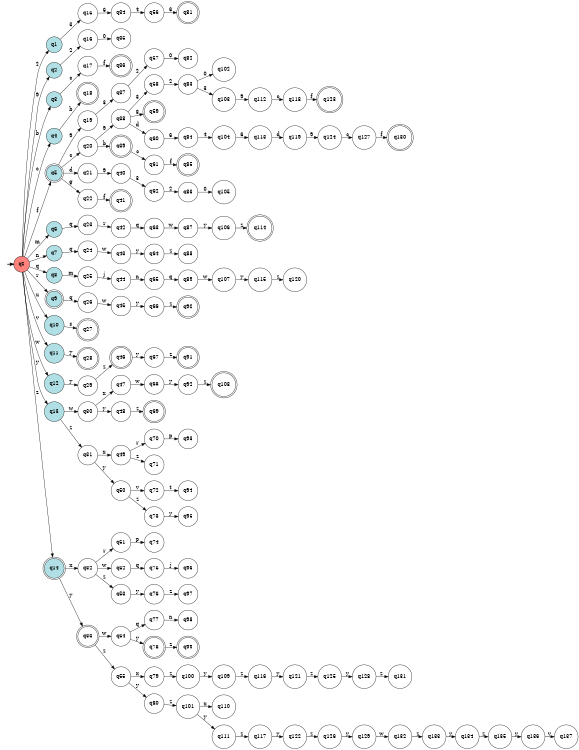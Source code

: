 digraph APTAALF {
__start0 [style = invis, shape = none, label = "", width = 0, height = 0];

rankdir=LR;
size="8,5";

s0 [style="filled", color="black", fillcolor="#ff817b" shape="circle", label="q0"];
s1 [style="filled", color="black", fillcolor="powderblue" shape="circle", label="q1"];
s2 [style="filled", color="black", fillcolor="powderblue" shape="circle", label="q2"];
s3 [style="filled", color="black", fillcolor="powderblue" shape="circle", label="q3"];
s4 [style="filled", color="black", fillcolor="powderblue" shape="circle", label="q4"];
s5 [style="rounded,filled", color="black", fillcolor="powderblue" shape="doublecircle", label="q5"];
s6 [style="filled", color="black", fillcolor="powderblue" shape="circle", label="q6"];
s7 [style="filled", color="black", fillcolor="powderblue" shape="circle", label="q7"];
s8 [style="filled", color="black", fillcolor="powderblue" shape="circle", label="q8"];
s9 [style="rounded,filled", color="black", fillcolor="powderblue" shape="doublecircle", label="q9"];
s10 [style="filled", color="black", fillcolor="powderblue" shape="circle", label="q10"];
s11 [style="filled", color="black", fillcolor="powderblue" shape="circle", label="q11"];
s12 [style="filled", color="black", fillcolor="powderblue" shape="circle", label="q12"];
s13 [style="filled", color="black", fillcolor="powderblue" shape="circle", label="q13"];
s14 [style="rounded,filled", color="black", fillcolor="powderblue" shape="doublecircle", label="q14"];
s15 [style="filled", color="black", fillcolor="white" shape="circle", label="q15"];
s16 [style="filled", color="black", fillcolor="white" shape="circle", label="q16"];
s17 [style="filled", color="black", fillcolor="white" shape="circle", label="q17"];
s18 [style="rounded,filled", color="black", fillcolor="white" shape="doublecircle", label="q18"];
s19 [style="filled", color="black", fillcolor="white" shape="circle", label="q19"];
s20 [style="filled", color="black", fillcolor="white" shape="circle", label="q20"];
s21 [style="filled", color="black", fillcolor="white" shape="circle", label="q21"];
s22 [style="filled", color="black", fillcolor="white" shape="circle", label="q22"];
s23 [style="filled", color="black", fillcolor="white" shape="circle", label="q23"];
s24 [style="filled", color="black", fillcolor="white" shape="circle", label="q24"];
s25 [style="filled", color="black", fillcolor="white" shape="circle", label="q25"];
s26 [style="filled", color="black", fillcolor="white" shape="circle", label="q26"];
s27 [style="rounded,filled", color="black", fillcolor="white" shape="doublecircle", label="q27"];
s28 [style="rounded,filled", color="black", fillcolor="white" shape="doublecircle", label="q28"];
s29 [style="filled", color="black", fillcolor="white" shape="circle", label="q29"];
s30 [style="filled", color="black", fillcolor="white" shape="circle", label="q30"];
s31 [style="filled", color="black", fillcolor="white" shape="circle", label="q31"];
s32 [style="filled", color="black", fillcolor="white" shape="circle", label="q32"];
s33 [style="rounded,filled", color="black", fillcolor="white" shape="doublecircle", label="q33"];
s34 [style="filled", color="black", fillcolor="white" shape="circle", label="q34"];
s35 [style="filled", color="black", fillcolor="white" shape="circle", label="q35"];
s36 [style="rounded,filled", color="black", fillcolor="white" shape="doublecircle", label="q36"];
s37 [style="filled", color="black", fillcolor="white" shape="circle", label="q37"];
s38 [style="filled", color="black", fillcolor="white" shape="circle", label="q38"];
s39 [style="rounded,filled", color="black", fillcolor="white" shape="doublecircle", label="q39"];
s40 [style="filled", color="black", fillcolor="white" shape="circle", label="q40"];
s41 [style="rounded,filled", color="black", fillcolor="white" shape="doublecircle", label="q41"];
s42 [style="filled", color="black", fillcolor="white" shape="circle", label="q42"];
s43 [style="filled", color="black", fillcolor="white" shape="circle", label="q43"];
s44 [style="filled", color="black", fillcolor="white" shape="circle", label="q44"];
s45 [style="filled", color="black", fillcolor="white" shape="circle", label="q45"];
s46 [style="rounded,filled", color="black", fillcolor="white" shape="doublecircle", label="q46"];
s47 [style="filled", color="black", fillcolor="white" shape="circle", label="q47"];
s48 [style="filled", color="black", fillcolor="white" shape="circle", label="q48"];
s49 [style="filled", color="black", fillcolor="white" shape="circle", label="q49"];
s50 [style="filled", color="black", fillcolor="white" shape="circle", label="q50"];
s51 [style="filled", color="black", fillcolor="white" shape="circle", label="q51"];
s52 [style="filled", color="black", fillcolor="white" shape="circle", label="q52"];
s53 [style="filled", color="black", fillcolor="white" shape="circle", label="q53"];
s54 [style="filled", color="black", fillcolor="white" shape="circle", label="q54"];
s55 [style="filled", color="black", fillcolor="white" shape="circle", label="q55"];
s56 [style="filled", color="black", fillcolor="white" shape="circle", label="q56"];
s57 [style="filled", color="black", fillcolor="white" shape="circle", label="q57"];
s58 [style="filled", color="black", fillcolor="white" shape="circle", label="q58"];
s59 [style="rounded,filled", color="black", fillcolor="white" shape="doublecircle", label="q59"];
s60 [style="filled", color="black", fillcolor="white" shape="circle", label="q60"];
s61 [style="filled", color="black", fillcolor="white" shape="circle", label="q61"];
s62 [style="filled", color="black", fillcolor="white" shape="circle", label="q62"];
s63 [style="filled", color="black", fillcolor="white" shape="circle", label="q63"];
s64 [style="filled", color="black", fillcolor="white" shape="circle", label="q64"];
s65 [style="filled", color="black", fillcolor="white" shape="circle", label="q65"];
s66 [style="filled", color="black", fillcolor="white" shape="circle", label="q66"];
s67 [style="filled", color="black", fillcolor="white" shape="circle", label="q67"];
s68 [style="filled", color="black", fillcolor="white" shape="circle", label="q68"];
s69 [style="rounded,filled", color="black", fillcolor="white" shape="doublecircle", label="q69"];
s70 [style="filled", color="black", fillcolor="white" shape="circle", label="q70"];
s71 [style="filled", color="black", fillcolor="white" shape="circle", label="q71"];
s72 [style="filled", color="black", fillcolor="white" shape="circle", label="q72"];
s73 [style="filled", color="black", fillcolor="white" shape="circle", label="q73"];
s74 [style="filled", color="black", fillcolor="white" shape="circle", label="q74"];
s75 [style="filled", color="black", fillcolor="white" shape="circle", label="q75"];
s76 [style="filled", color="black", fillcolor="white" shape="circle", label="q76"];
s77 [style="filled", color="black", fillcolor="white" shape="circle", label="q77"];
s78 [style="rounded,filled", color="black", fillcolor="white" shape="doublecircle", label="q78"];
s79 [style="filled", color="black", fillcolor="white" shape="circle", label="q79"];
s80 [style="filled", color="black", fillcolor="white" shape="circle", label="q80"];
s81 [style="rounded,filled", color="black", fillcolor="white" shape="doublecircle", label="q81"];
s82 [style="filled", color="black", fillcolor="white" shape="circle", label="q82"];
s83 [style="filled", color="black", fillcolor="white" shape="circle", label="q83"];
s84 [style="filled", color="black", fillcolor="white" shape="circle", label="q84"];
s85 [style="rounded,filled", color="black", fillcolor="white" shape="doublecircle", label="q85"];
s86 [style="filled", color="black", fillcolor="white" shape="circle", label="q86"];
s87 [style="filled", color="black", fillcolor="white" shape="circle", label="q87"];
s88 [style="filled", color="black", fillcolor="white" shape="circle", label="q88"];
s89 [style="filled", color="black", fillcolor="white" shape="circle", label="q89"];
s90 [style="rounded,filled", color="black", fillcolor="white" shape="doublecircle", label="q90"];
s91 [style="rounded,filled", color="black", fillcolor="white" shape="doublecircle", label="q91"];
s92 [style="filled", color="black", fillcolor="white" shape="circle", label="q92"];
s93 [style="filled", color="black", fillcolor="white" shape="circle", label="q93"];
s94 [style="filled", color="black", fillcolor="white" shape="circle", label="q94"];
s95 [style="filled", color="black", fillcolor="white" shape="circle", label="q95"];
s96 [style="filled", color="black", fillcolor="white" shape="circle", label="q96"];
s97 [style="filled", color="black", fillcolor="white" shape="circle", label="q97"];
s98 [style="filled", color="black", fillcolor="white" shape="circle", label="q98"];
s99 [style="rounded,filled", color="black", fillcolor="white" shape="doublecircle", label="q99"];
s100 [style="filled", color="black", fillcolor="white" shape="circle", label="q100"];
s101 [style="filled", color="black", fillcolor="white" shape="circle", label="q101"];
s102 [style="filled", color="black", fillcolor="white" shape="circle", label="q102"];
s103 [style="filled", color="black", fillcolor="white" shape="circle", label="q103"];
s104 [style="filled", color="black", fillcolor="white" shape="circle", label="q104"];
s105 [style="filled", color="black", fillcolor="white" shape="circle", label="q105"];
s106 [style="filled", color="black", fillcolor="white" shape="circle", label="q106"];
s107 [style="filled", color="black", fillcolor="white" shape="circle", label="q107"];
s108 [style="rounded,filled", color="black", fillcolor="white" shape="doublecircle", label="q108"];
s109 [style="filled", color="black", fillcolor="white" shape="circle", label="q109"];
s110 [style="filled", color="black", fillcolor="white" shape="circle", label="q110"];
s111 [style="filled", color="black", fillcolor="white" shape="circle", label="q111"];
s112 [style="filled", color="black", fillcolor="white" shape="circle", label="q112"];
s113 [style="filled", color="black", fillcolor="white" shape="circle", label="q113"];
s114 [style="rounded,filled", color="black", fillcolor="white" shape="doublecircle", label="q114"];
s115 [style="filled", color="black", fillcolor="white" shape="circle", label="q115"];
s116 [style="filled", color="black", fillcolor="white" shape="circle", label="q116"];
s117 [style="filled", color="black", fillcolor="white" shape="circle", label="q117"];
s118 [style="filled", color="black", fillcolor="white" shape="circle", label="q118"];
s119 [style="filled", color="black", fillcolor="white" shape="circle", label="q119"];
s120 [style="filled", color="black", fillcolor="white" shape="circle", label="q120"];
s121 [style="filled", color="black", fillcolor="white" shape="circle", label="q121"];
s122 [style="filled", color="black", fillcolor="white" shape="circle", label="q122"];
s123 [style="rounded,filled", color="black", fillcolor="white" shape="doublecircle", label="q123"];
s124 [style="filled", color="black", fillcolor="white" shape="circle", label="q124"];
s125 [style="filled", color="black", fillcolor="white" shape="circle", label="q125"];
s126 [style="filled", color="black", fillcolor="white" shape="circle", label="q126"];
s127 [style="filled", color="black", fillcolor="white" shape="circle", label="q127"];
s128 [style="filled", color="black", fillcolor="white" shape="circle", label="q128"];
s129 [style="filled", color="black", fillcolor="white" shape="circle", label="q129"];
s130 [style="rounded,filled", color="black", fillcolor="white" shape="doublecircle", label="q130"];
s131 [style="filled", color="black", fillcolor="white" shape="circle", label="q131"];
s132 [style="filled", color="black", fillcolor="white" shape="circle", label="q132"];
s133 [style="filled", color="black", fillcolor="white" shape="circle", label="q133"];
s134 [style="filled", color="black", fillcolor="white" shape="circle", label="q134"];
s135 [style="filled", color="black", fillcolor="white" shape="circle", label="q135"];
s136 [style="filled", color="black", fillcolor="white" shape="circle", label="q136"];
s137 [style="filled", color="black", fillcolor="white" shape="circle", label="q137"];
subgraph cluster_main { 
	graph [pad=".75", ranksep="0.15", nodesep="0.15"];
	 style=invis; 
	__start0 -> s0 [penwidth=2];
}
s0 -> s1 [label="2"];
s0 -> s2 [label="9"];
s0 -> s3 [label="b"];
s0 -> s4 [label="c"];
s0 -> s5 [label="f"];
s0 -> s6 [label="m"];
s0 -> s7 [label="n"];
s0 -> s8 [label="q"];
s0 -> s9 [label="r"];
s0 -> s10 [label="u"];
s0 -> s11 [label="v"];
s0 -> s12 [label="w"];
s0 -> s13 [label="y"];
s0 -> s14 [label="z"];
s1 -> s15 [label="3"];
s2 -> s16 [label="2"];
s3 -> s17 [label="c"];
s4 -> s18 [label="b"];
s5 -> s19 [label="9"];
s5 -> s20 [label="c"];
s5 -> s21 [label="d"];
s5 -> s22 [label="g"];
s6 -> s23 [label="q"];
s7 -> s24 [label="q"];
s8 -> s25 [label="m"];
s9 -> s26 [label="q"];
s10 -> s27 [label="s"];
s11 -> s28 [label="y"];
s12 -> s29 [label="y"];
s13 -> s30 [label="w"];
s13 -> s31 [label="z"];
s14 -> s32 [label="x"];
s14 -> s33 [label="y"];
s15 -> s34 [label="6"];
s16 -> s35 [label="0"];
s17 -> s36 [label="f"];
s19 -> s37 [label="3"];
s20 -> s38 [label="9"];
s20 -> s39 [label="b"];
s21 -> s40 [label="9"];
s22 -> s41 [label="f"];
s23 -> s42 [label="r"];
s24 -> s43 [label="w"];
s25 -> s44 [label="j"];
s26 -> s45 [label="w"];
s29 -> s46 [label="z"];
s30 -> s47 [label="x"];
s30 -> s48 [label="y"];
s31 -> s49 [label="x"];
s31 -> s50 [label="y"];
s32 -> s51 [label="r"];
s32 -> s52 [label="w"];
s32 -> s53 [label="z"];
s33 -> s54 [label="w"];
s33 -> s55 [label="z"];
s34 -> s56 [label="4"];
s37 -> s57 [label="2"];
s38 -> s58 [label="3"];
s38 -> s59 [label="8"];
s38 -> s60 [label="d"];
s39 -> s61 [label="c"];
s40 -> s62 [label="3"];
s42 -> s63 [label="q"];
s43 -> s64 [label="y"];
s44 -> s65 [label="n"];
s45 -> s66 [label="y"];
s46 -> s67 [label="y"];
s47 -> s68 [label="w"];
s48 -> s69 [label="z"];
s49 -> s70 [label="r"];
s49 -> s71 [label="z"];
s50 -> s72 [label="v"];
s50 -> s73 [label="z"];
s51 -> s74 [label="p"];
s52 -> s75 [label="q"];
s53 -> s76 [label="y"];
s54 -> s77 [label="q"];
s54 -> s78 [label="y"];
s55 -> s79 [label="x"];
s55 -> s80 [label="y"];
s56 -> s81 [label="6"];
s57 -> s82 [label="0"];
s58 -> s83 [label="2"];
s60 -> s84 [label="6"];
s61 -> s85 [label="f"];
s62 -> s86 [label="2"];
s63 -> s87 [label="w"];
s64 -> s88 [label="z"];
s65 -> s89 [label="q"];
s66 -> s90 [label="z"];
s67 -> s91 [label="z"];
s68 -> s92 [label="y"];
s70 -> s93 [label="p"];
s72 -> s94 [label="t"];
s73 -> s95 [label="y"];
s75 -> s96 [label="j"];
s76 -> s97 [label="z"];
s77 -> s98 [label="n"];
s78 -> s99 [label="z"];
s79 -> s100 [label="z"];
s80 -> s101 [label="z"];
s83 -> s102 [label="0"];
s83 -> s103 [label="3"];
s84 -> s104 [label="4"];
s86 -> s105 [label="0"];
s87 -> s106 [label="y"];
s89 -> s107 [label="w"];
s92 -> s108 [label="z"];
s100 -> s109 [label="y"];
s101 -> s110 [label="x"];
s101 -> s111 [label="y"];
s103 -> s112 [label="9"];
s104 -> s113 [label="6"];
s106 -> s114 [label="z"];
s107 -> s115 [label="y"];
s109 -> s116 [label="z"];
s111 -> s117 [label="z"];
s112 -> s118 [label="c"];
s113 -> s119 [label="d"];
s115 -> s120 [label="z"];
s116 -> s121 [label="y"];
s117 -> s122 [label="y"];
s118 -> s123 [label="f"];
s119 -> s124 [label="9"];
s121 -> s125 [label="z"];
s122 -> s126 [label="z"];
s124 -> s127 [label="c"];
s125 -> s128 [label="y"];
s126 -> s129 [label="y"];
s127 -> s130 [label="f"];
s128 -> s131 [label="z"];
s129 -> s132 [label="w"];
s132 -> s133 [label="z"];
s133 -> s134 [label="y"];
s134 -> s135 [label="z"];
s135 -> s136 [label="y"];
s136 -> s137 [label="v"];

}